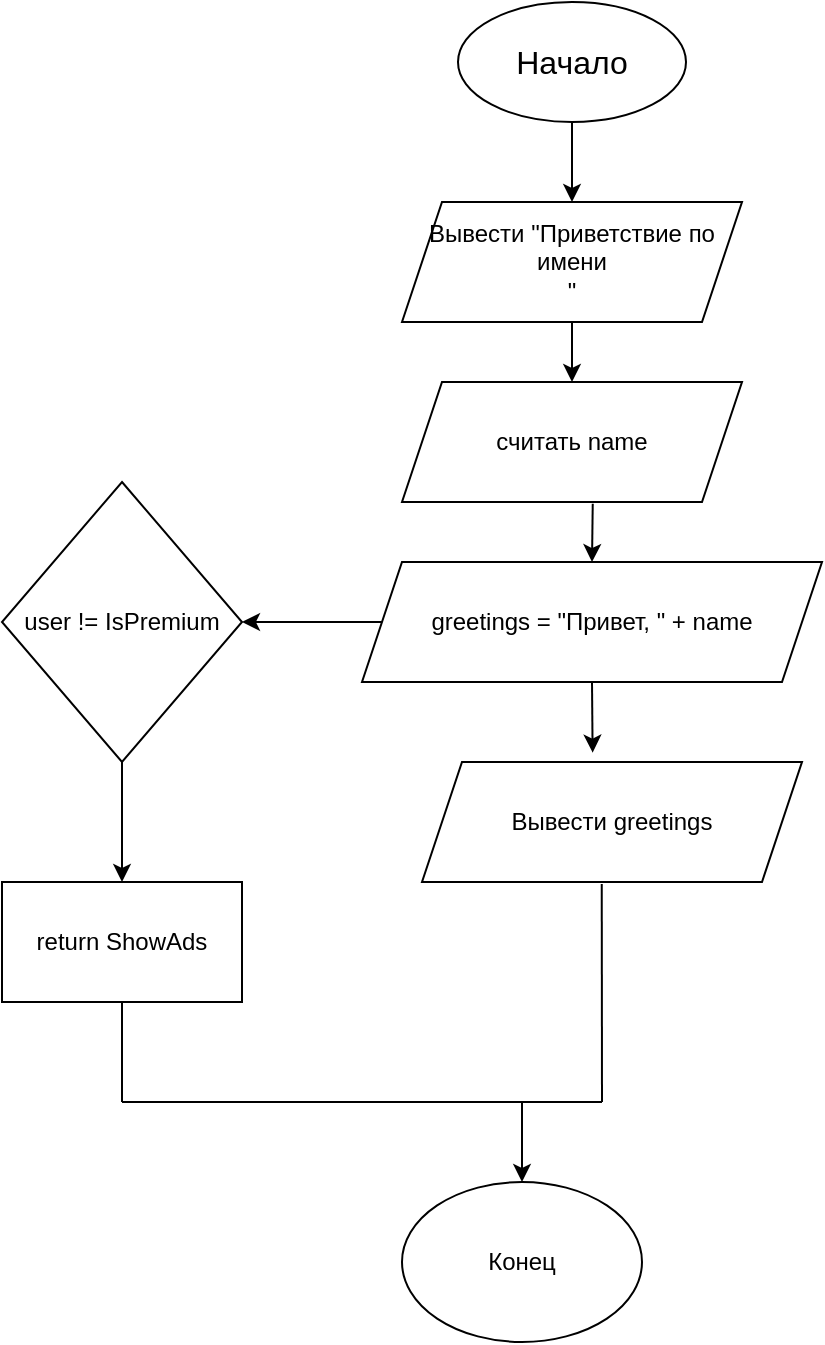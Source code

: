 <mxfile version="16.5.6" type="github">
  <diagram id="DoWfOrL-Y5zpHEFt9f80" name="Page-1">
    <mxGraphModel dx="782" dy="432" grid="1" gridSize="10" guides="1" tooltips="1" connect="1" arrows="1" fold="1" page="1" pageScale="1" pageWidth="827" pageHeight="1169" math="0" shadow="0">
      <root>
        <mxCell id="0" />
        <mxCell id="1" parent="0" />
        <mxCell id="MGmDjisCyPKtVhScghq4-1" value="Начало" style="ellipse;whiteSpace=wrap;html=1;fontSize=16;" parent="1" vertex="1">
          <mxGeometry x="288" y="50" width="114" height="60" as="geometry" />
        </mxCell>
        <mxCell id="MGmDjisCyPKtVhScghq4-4" value="Вывести &quot;Приветствие по имени&lt;br&gt;&quot;" style="shape=parallelogram;perimeter=parallelogramPerimeter;whiteSpace=wrap;html=1;fixedSize=1;fontSize=12;" parent="1" vertex="1">
          <mxGeometry x="260" y="150" width="170" height="60" as="geometry" />
        </mxCell>
        <mxCell id="MGmDjisCyPKtVhScghq4-6" value="считать name" style="shape=parallelogram;perimeter=parallelogramPerimeter;whiteSpace=wrap;html=1;fixedSize=1;fontSize=12;" parent="1" vertex="1">
          <mxGeometry x="260" y="240" width="170" height="60" as="geometry" />
        </mxCell>
        <mxCell id="MGmDjisCyPKtVhScghq4-7" value="greetings&amp;nbsp;= &quot;Привет, &quot; + name" style="shape=parallelogram;perimeter=parallelogramPerimeter;whiteSpace=wrap;html=1;fixedSize=1;fontSize=12;" parent="1" vertex="1">
          <mxGeometry x="240" y="330" width="230" height="60" as="geometry" />
        </mxCell>
        <mxCell id="MGmDjisCyPKtVhScghq4-9" value="Вывести greetings" style="shape=parallelogram;perimeter=parallelogramPerimeter;whiteSpace=wrap;html=1;fixedSize=1;fontSize=12;" parent="1" vertex="1">
          <mxGeometry x="270" y="430" width="190" height="60" as="geometry" />
        </mxCell>
        <mxCell id="MGmDjisCyPKtVhScghq4-10" value="Конец" style="ellipse;whiteSpace=wrap;html=1;fontSize=12;" parent="1" vertex="1">
          <mxGeometry x="260" y="640" width="120" height="80" as="geometry" />
        </mxCell>
        <mxCell id="MGmDjisCyPKtVhScghq4-12" value="user != IsPremium" style="rhombus;whiteSpace=wrap;html=1;fontSize=12;" parent="1" vertex="1">
          <mxGeometry x="60" y="290" width="120" height="140" as="geometry" />
        </mxCell>
        <mxCell id="MGmDjisCyPKtVhScghq4-14" value="return ShowAds" style="rounded=0;whiteSpace=wrap;html=1;fontSize=12;" parent="1" vertex="1">
          <mxGeometry x="60" y="490" width="120" height="60" as="geometry" />
        </mxCell>
        <mxCell id="MGmDjisCyPKtVhScghq4-15" value="" style="endArrow=classic;html=1;rounded=0;fontSize=12;exitX=0.5;exitY=1;exitDx=0;exitDy=0;" parent="1" source="MGmDjisCyPKtVhScghq4-1" target="MGmDjisCyPKtVhScghq4-4" edge="1">
          <mxGeometry width="50" height="50" relative="1" as="geometry">
            <mxPoint x="390" y="520" as="sourcePoint" />
            <mxPoint x="440" y="470" as="targetPoint" />
          </mxGeometry>
        </mxCell>
        <mxCell id="MGmDjisCyPKtVhScghq4-16" value="" style="endArrow=classic;html=1;rounded=0;fontSize=12;exitX=0.5;exitY=1;exitDx=0;exitDy=0;entryX=0.5;entryY=0;entryDx=0;entryDy=0;" parent="1" source="MGmDjisCyPKtVhScghq4-4" target="MGmDjisCyPKtVhScghq4-6" edge="1">
          <mxGeometry width="50" height="50" relative="1" as="geometry">
            <mxPoint x="367" y="120" as="sourcePoint" />
            <mxPoint x="360.143" y="160" as="targetPoint" />
          </mxGeometry>
        </mxCell>
        <mxCell id="MGmDjisCyPKtVhScghq4-18" value="" style="endArrow=classic;html=1;rounded=0;fontSize=12;exitX=0.561;exitY=1.015;exitDx=0;exitDy=0;entryX=0.5;entryY=0;entryDx=0;entryDy=0;exitPerimeter=0;" parent="1" source="MGmDjisCyPKtVhScghq4-6" target="MGmDjisCyPKtVhScghq4-7" edge="1">
          <mxGeometry width="50" height="50" relative="1" as="geometry">
            <mxPoint x="387" y="140" as="sourcePoint" />
            <mxPoint x="380.143" y="180" as="targetPoint" />
          </mxGeometry>
        </mxCell>
        <mxCell id="MGmDjisCyPKtVhScghq4-19" value="" style="endArrow=classic;html=1;rounded=0;fontSize=12;exitX=0.5;exitY=1;exitDx=0;exitDy=0;entryX=0.449;entryY=-0.078;entryDx=0;entryDy=0;entryPerimeter=0;" parent="1" source="MGmDjisCyPKtVhScghq4-7" target="MGmDjisCyPKtVhScghq4-9" edge="1">
          <mxGeometry width="50" height="50" relative="1" as="geometry">
            <mxPoint x="397" y="150" as="sourcePoint" />
            <mxPoint x="390.143" y="190" as="targetPoint" />
          </mxGeometry>
        </mxCell>
        <mxCell id="MGmDjisCyPKtVhScghq4-20" value="" style="endArrow=classic;html=1;rounded=0;fontSize=12;exitX=0;exitY=0.5;exitDx=0;exitDy=0;entryX=1;entryY=0.5;entryDx=0;entryDy=0;" parent="1" source="MGmDjisCyPKtVhScghq4-7" target="MGmDjisCyPKtVhScghq4-12" edge="1">
          <mxGeometry width="50" height="50" relative="1" as="geometry">
            <mxPoint x="390" y="400" as="sourcePoint" />
            <mxPoint x="190" y="360" as="targetPoint" />
          </mxGeometry>
        </mxCell>
        <mxCell id="MGmDjisCyPKtVhScghq4-21" value="" style="endArrow=classic;html=1;rounded=0;fontSize=12;exitX=0.5;exitY=1;exitDx=0;exitDy=0;entryX=0.5;entryY=0;entryDx=0;entryDy=0;" parent="1" source="MGmDjisCyPKtVhScghq4-12" target="MGmDjisCyPKtVhScghq4-14" edge="1">
          <mxGeometry width="50" height="50" relative="1" as="geometry">
            <mxPoint x="390" y="520" as="sourcePoint" />
            <mxPoint x="440" y="470" as="targetPoint" />
          </mxGeometry>
        </mxCell>
        <mxCell id="MGmDjisCyPKtVhScghq4-22" value="" style="endArrow=none;html=1;rounded=0;fontSize=12;" parent="1" edge="1">
          <mxGeometry width="50" height="50" relative="1" as="geometry">
            <mxPoint x="120" y="600" as="sourcePoint" />
            <mxPoint x="360" y="600" as="targetPoint" />
          </mxGeometry>
        </mxCell>
        <mxCell id="MGmDjisCyPKtVhScghq4-23" value="" style="endArrow=none;html=1;rounded=0;fontSize=12;exitX=0.5;exitY=1;exitDx=0;exitDy=0;" parent="1" source="MGmDjisCyPKtVhScghq4-14" edge="1">
          <mxGeometry width="50" height="50" relative="1" as="geometry">
            <mxPoint x="390" y="630" as="sourcePoint" />
            <mxPoint x="120" y="600" as="targetPoint" />
          </mxGeometry>
        </mxCell>
        <mxCell id="MGmDjisCyPKtVhScghq4-24" value="" style="endArrow=none;html=1;rounded=0;fontSize=12;entryX=0.473;entryY=1.016;entryDx=0;entryDy=0;entryPerimeter=0;" parent="1" target="MGmDjisCyPKtVhScghq4-9" edge="1">
          <mxGeometry width="50" height="50" relative="1" as="geometry">
            <mxPoint x="360" y="600" as="sourcePoint" />
            <mxPoint x="440" y="580" as="targetPoint" />
          </mxGeometry>
        </mxCell>
        <mxCell id="MGmDjisCyPKtVhScghq4-25" value="" style="endArrow=classic;html=1;rounded=0;fontSize=12;" parent="1" edge="1">
          <mxGeometry width="50" height="50" relative="1" as="geometry">
            <mxPoint x="320" y="600" as="sourcePoint" />
            <mxPoint x="320" y="640" as="targetPoint" />
          </mxGeometry>
        </mxCell>
      </root>
    </mxGraphModel>
  </diagram>
</mxfile>
